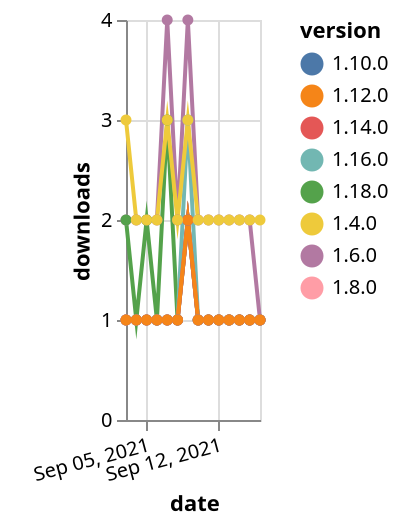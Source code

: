 {"$schema": "https://vega.github.io/schema/vega-lite/v5.json", "description": "A simple bar chart with embedded data.", "data": {"values": [{"date": "2021-09-03", "total": 2573, "delta": 2, "version": "1.6.0"}, {"date": "2021-09-04", "total": 2575, "delta": 2, "version": "1.6.0"}, {"date": "2021-09-05", "total": 2577, "delta": 2, "version": "1.6.0"}, {"date": "2021-09-06", "total": 2579, "delta": 2, "version": "1.6.0"}, {"date": "2021-09-07", "total": 2583, "delta": 4, "version": "1.6.0"}, {"date": "2021-09-08", "total": 2585, "delta": 2, "version": "1.6.0"}, {"date": "2021-09-09", "total": 2589, "delta": 4, "version": "1.6.0"}, {"date": "2021-09-10", "total": 2591, "delta": 2, "version": "1.6.0"}, {"date": "2021-09-11", "total": 2593, "delta": 2, "version": "1.6.0"}, {"date": "2021-09-12", "total": 2595, "delta": 2, "version": "1.6.0"}, {"date": "2021-09-13", "total": 2597, "delta": 2, "version": "1.6.0"}, {"date": "2021-09-14", "total": 2599, "delta": 2, "version": "1.6.0"}, {"date": "2021-09-15", "total": 2601, "delta": 2, "version": "1.6.0"}, {"date": "2021-09-16", "total": 2602, "delta": 1, "version": "1.6.0"}, {"date": "2021-09-03", "total": 129, "delta": 2, "version": "1.18.0"}, {"date": "2021-09-04", "total": 130, "delta": 1, "version": "1.18.0"}, {"date": "2021-09-05", "total": 132, "delta": 2, "version": "1.18.0"}, {"date": "2021-09-06", "total": 133, "delta": 1, "version": "1.18.0"}, {"date": "2021-09-07", "total": 136, "delta": 3, "version": "1.18.0"}, {"date": "2021-09-08", "total": 137, "delta": 1, "version": "1.18.0"}, {"date": "2021-09-09", "total": 139, "delta": 2, "version": "1.18.0"}, {"date": "2021-09-10", "total": 140, "delta": 1, "version": "1.18.0"}, {"date": "2021-09-11", "total": 141, "delta": 1, "version": "1.18.0"}, {"date": "2021-09-12", "total": 142, "delta": 1, "version": "1.18.0"}, {"date": "2021-09-13", "total": 143, "delta": 1, "version": "1.18.0"}, {"date": "2021-09-14", "total": 144, "delta": 1, "version": "1.18.0"}, {"date": "2021-09-15", "total": 145, "delta": 1, "version": "1.18.0"}, {"date": "2021-09-16", "total": 146, "delta": 1, "version": "1.18.0"}, {"date": "2021-09-03", "total": 263, "delta": 1, "version": "1.8.0"}, {"date": "2021-09-04", "total": 264, "delta": 1, "version": "1.8.0"}, {"date": "2021-09-05", "total": 265, "delta": 1, "version": "1.8.0"}, {"date": "2021-09-06", "total": 266, "delta": 1, "version": "1.8.0"}, {"date": "2021-09-07", "total": 267, "delta": 1, "version": "1.8.0"}, {"date": "2021-09-08", "total": 268, "delta": 1, "version": "1.8.0"}, {"date": "2021-09-09", "total": 270, "delta": 2, "version": "1.8.0"}, {"date": "2021-09-10", "total": 271, "delta": 1, "version": "1.8.0"}, {"date": "2021-09-11", "total": 272, "delta": 1, "version": "1.8.0"}, {"date": "2021-09-12", "total": 273, "delta": 1, "version": "1.8.0"}, {"date": "2021-09-13", "total": 274, "delta": 1, "version": "1.8.0"}, {"date": "2021-09-14", "total": 275, "delta": 1, "version": "1.8.0"}, {"date": "2021-09-15", "total": 276, "delta": 1, "version": "1.8.0"}, {"date": "2021-09-16", "total": 277, "delta": 1, "version": "1.8.0"}, {"date": "2021-09-03", "total": 205, "delta": 1, "version": "1.10.0"}, {"date": "2021-09-04", "total": 206, "delta": 1, "version": "1.10.0"}, {"date": "2021-09-05", "total": 207, "delta": 1, "version": "1.10.0"}, {"date": "2021-09-06", "total": 208, "delta": 1, "version": "1.10.0"}, {"date": "2021-09-07", "total": 209, "delta": 1, "version": "1.10.0"}, {"date": "2021-09-08", "total": 210, "delta": 1, "version": "1.10.0"}, {"date": "2021-09-09", "total": 212, "delta": 2, "version": "1.10.0"}, {"date": "2021-09-10", "total": 213, "delta": 1, "version": "1.10.0"}, {"date": "2021-09-11", "total": 214, "delta": 1, "version": "1.10.0"}, {"date": "2021-09-12", "total": 215, "delta": 1, "version": "1.10.0"}, {"date": "2021-09-13", "total": 216, "delta": 1, "version": "1.10.0"}, {"date": "2021-09-14", "total": 217, "delta": 1, "version": "1.10.0"}, {"date": "2021-09-15", "total": 218, "delta": 1, "version": "1.10.0"}, {"date": "2021-09-16", "total": 219, "delta": 1, "version": "1.10.0"}, {"date": "2021-09-03", "total": 193, "delta": 1, "version": "1.16.0"}, {"date": "2021-09-04", "total": 194, "delta": 1, "version": "1.16.0"}, {"date": "2021-09-05", "total": 195, "delta": 1, "version": "1.16.0"}, {"date": "2021-09-06", "total": 196, "delta": 1, "version": "1.16.0"}, {"date": "2021-09-07", "total": 197, "delta": 1, "version": "1.16.0"}, {"date": "2021-09-08", "total": 198, "delta": 1, "version": "1.16.0"}, {"date": "2021-09-09", "total": 201, "delta": 3, "version": "1.16.0"}, {"date": "2021-09-10", "total": 202, "delta": 1, "version": "1.16.0"}, {"date": "2021-09-11", "total": 203, "delta": 1, "version": "1.16.0"}, {"date": "2021-09-12", "total": 204, "delta": 1, "version": "1.16.0"}, {"date": "2021-09-13", "total": 205, "delta": 1, "version": "1.16.0"}, {"date": "2021-09-14", "total": 206, "delta": 1, "version": "1.16.0"}, {"date": "2021-09-15", "total": 207, "delta": 1, "version": "1.16.0"}, {"date": "2021-09-16", "total": 208, "delta": 1, "version": "1.16.0"}, {"date": "2021-09-03", "total": 167, "delta": 1, "version": "1.14.0"}, {"date": "2021-09-04", "total": 168, "delta": 1, "version": "1.14.0"}, {"date": "2021-09-05", "total": 169, "delta": 1, "version": "1.14.0"}, {"date": "2021-09-06", "total": 170, "delta": 1, "version": "1.14.0"}, {"date": "2021-09-07", "total": 171, "delta": 1, "version": "1.14.0"}, {"date": "2021-09-08", "total": 172, "delta": 1, "version": "1.14.0"}, {"date": "2021-09-09", "total": 174, "delta": 2, "version": "1.14.0"}, {"date": "2021-09-10", "total": 175, "delta": 1, "version": "1.14.0"}, {"date": "2021-09-11", "total": 176, "delta": 1, "version": "1.14.0"}, {"date": "2021-09-12", "total": 177, "delta": 1, "version": "1.14.0"}, {"date": "2021-09-13", "total": 178, "delta": 1, "version": "1.14.0"}, {"date": "2021-09-14", "total": 179, "delta": 1, "version": "1.14.0"}, {"date": "2021-09-15", "total": 180, "delta": 1, "version": "1.14.0"}, {"date": "2021-09-16", "total": 181, "delta": 1, "version": "1.14.0"}, {"date": "2021-09-03", "total": 201, "delta": 1, "version": "1.12.0"}, {"date": "2021-09-04", "total": 202, "delta": 1, "version": "1.12.0"}, {"date": "2021-09-05", "total": 203, "delta": 1, "version": "1.12.0"}, {"date": "2021-09-06", "total": 204, "delta": 1, "version": "1.12.0"}, {"date": "2021-09-07", "total": 205, "delta": 1, "version": "1.12.0"}, {"date": "2021-09-08", "total": 206, "delta": 1, "version": "1.12.0"}, {"date": "2021-09-09", "total": 208, "delta": 2, "version": "1.12.0"}, {"date": "2021-09-10", "total": 209, "delta": 1, "version": "1.12.0"}, {"date": "2021-09-11", "total": 210, "delta": 1, "version": "1.12.0"}, {"date": "2021-09-12", "total": 211, "delta": 1, "version": "1.12.0"}, {"date": "2021-09-13", "total": 212, "delta": 1, "version": "1.12.0"}, {"date": "2021-09-14", "total": 213, "delta": 1, "version": "1.12.0"}, {"date": "2021-09-15", "total": 214, "delta": 1, "version": "1.12.0"}, {"date": "2021-09-16", "total": 215, "delta": 1, "version": "1.12.0"}, {"date": "2021-09-03", "total": 2595, "delta": 3, "version": "1.4.0"}, {"date": "2021-09-04", "total": 2597, "delta": 2, "version": "1.4.0"}, {"date": "2021-09-05", "total": 2599, "delta": 2, "version": "1.4.0"}, {"date": "2021-09-06", "total": 2601, "delta": 2, "version": "1.4.0"}, {"date": "2021-09-07", "total": 2604, "delta": 3, "version": "1.4.0"}, {"date": "2021-09-08", "total": 2606, "delta": 2, "version": "1.4.0"}, {"date": "2021-09-09", "total": 2609, "delta": 3, "version": "1.4.0"}, {"date": "2021-09-10", "total": 2611, "delta": 2, "version": "1.4.0"}, {"date": "2021-09-11", "total": 2613, "delta": 2, "version": "1.4.0"}, {"date": "2021-09-12", "total": 2615, "delta": 2, "version": "1.4.0"}, {"date": "2021-09-13", "total": 2617, "delta": 2, "version": "1.4.0"}, {"date": "2021-09-14", "total": 2619, "delta": 2, "version": "1.4.0"}, {"date": "2021-09-15", "total": 2621, "delta": 2, "version": "1.4.0"}, {"date": "2021-09-16", "total": 2623, "delta": 2, "version": "1.4.0"}]}, "width": "container", "mark": {"type": "line", "point": {"filled": true}}, "encoding": {"x": {"field": "date", "type": "temporal", "timeUnit": "yearmonthdate", "title": "date", "axis": {"labelAngle": -15}}, "y": {"field": "delta", "type": "quantitative", "title": "downloads"}, "color": {"field": "version", "type": "nominal"}, "tooltip": {"field": "delta"}}}